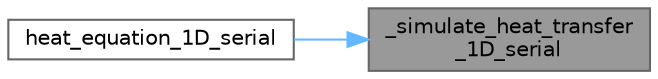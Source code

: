 digraph "_simulate_heat_transfer_1D_serial"
{
 // LATEX_PDF_SIZE
  bgcolor="transparent";
  edge [fontname=Helvetica,fontsize=10,labelfontname=Helvetica,labelfontsize=10];
  node [fontname=Helvetica,fontsize=10,shape=box,height=0.2,width=0.4];
  rankdir="RL";
  Node1 [id="Node000001",label="_simulate_heat_transfer\l_1D_serial",height=0.2,width=0.4,color="gray40", fillcolor="grey60", style="filled", fontcolor="black",tooltip="This is a function that simulates the heat transfer in 1D object as wire, and write the result to a f..."];
  Node1 -> Node2 [id="edge1_Node000001_Node000002",dir="back",color="steelblue1",style="solid",tooltip=" "];
  Node2 [id="Node000002",label="heat_equation_1D_serial",height=0.2,width=0.4,color="grey40", fillcolor="white", style="filled",URL="$physics_8c.html#a7390ae11a530bbf722997a1f42f310c2",tooltip=" "];
}
